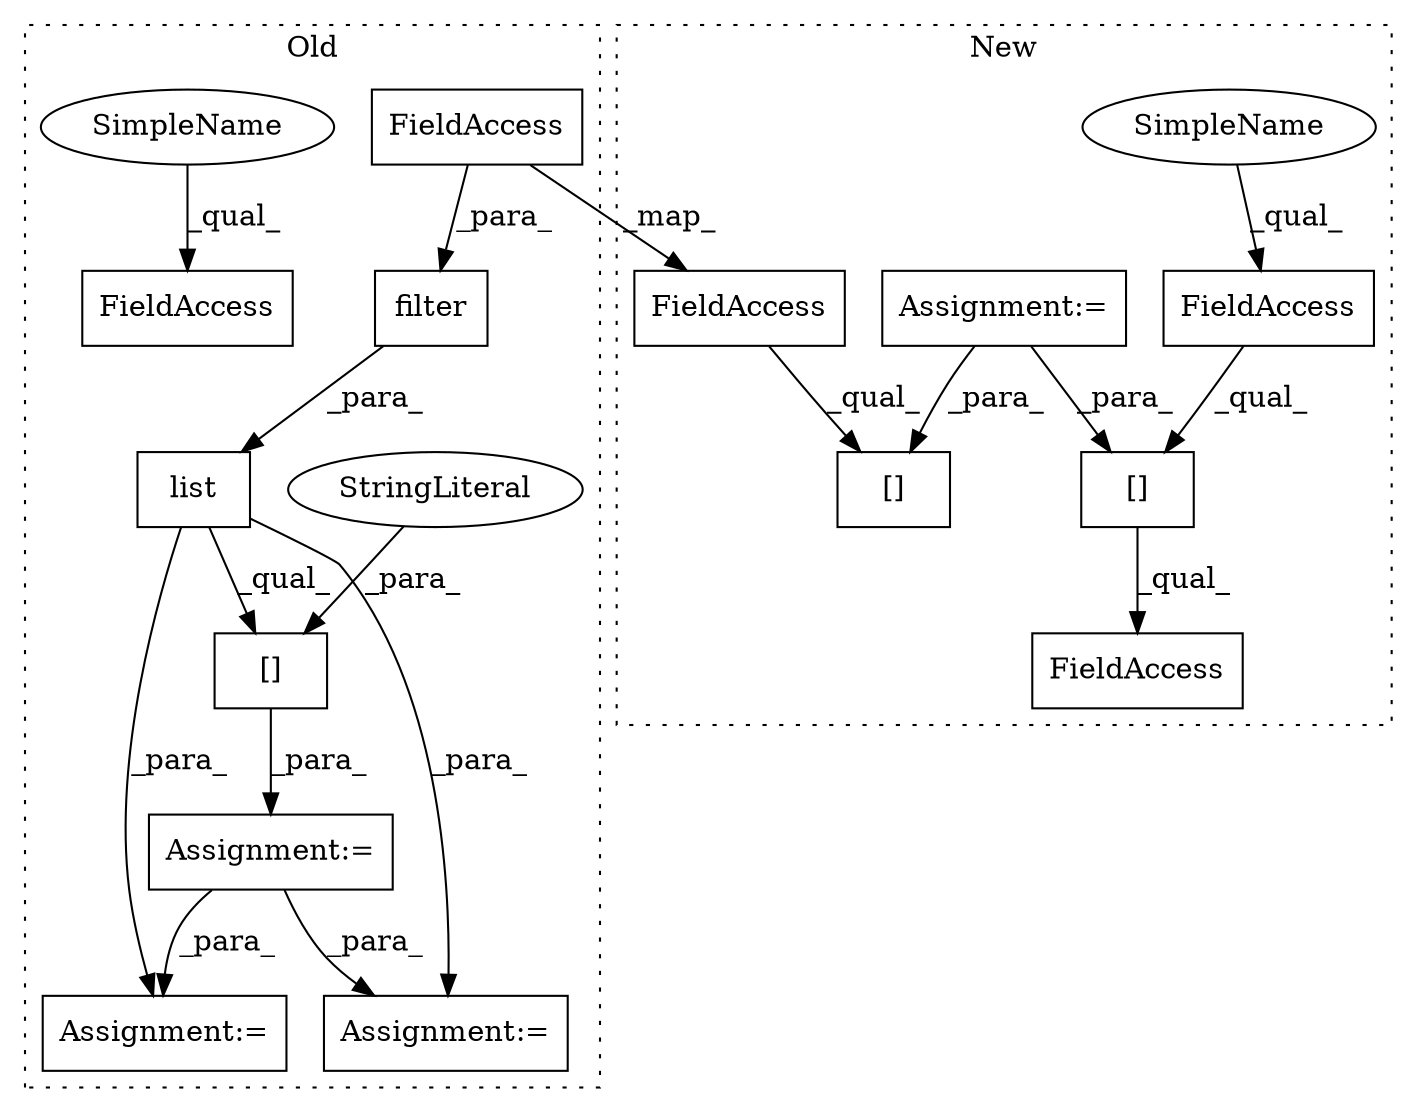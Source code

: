 digraph G {
subgraph cluster0 {
1 [label="filter" a="32" s="1437,1484" l="7,1" shape="box"];
3 [label="Assignment:=" a="7" s="1431" l="1" shape="box"];
4 [label="Assignment:=" a="7" s="1971" l="1" shape="box"];
6 [label="list" a="32" s="1432,1485" l="5,1" shape="box"];
8 [label="[]" a="2" s="1432,1505" l="55,1" shape="box"];
9 [label="StringLiteral" a="45" s="1487" l="18" shape="ellipse"];
11 [label="FieldAccess" a="22" s="1468" l="16" shape="box"];
13 [label="FieldAccess" a="22" s="1941" l="17" shape="box"];
15 [label="Assignment:=" a="7" s="1940" l="1" shape="box"];
16 [label="SimpleName" a="42" s="1941" l="5" shape="ellipse"];
label = "Old";
style="dotted";
}
subgraph cluster1 {
2 [label="[]" a="2" s="1554,1575" l="17,1" shape="box"];
5 [label="FieldAccess" a="22" s="1554" l="16" shape="box"];
7 [label="FieldAccess" a="22" s="1554" l="35" shape="box"];
10 [label="FieldAccess" a="22" s="1511" l="16" shape="box"];
12 [label="[]" a="2" s="1511,1532" l="17,1" shape="box"];
14 [label="Assignment:=" a="7" s="1025" l="1" shape="box"];
17 [label="SimpleName" a="42" s="1554" l="5" shape="ellipse"];
label = "New";
style="dotted";
}
1 -> 6 [label="_para_"];
2 -> 7 [label="_qual_"];
3 -> 15 [label="_para_"];
3 -> 4 [label="_para_"];
5 -> 2 [label="_qual_"];
6 -> 8 [label="_qual_"];
6 -> 4 [label="_para_"];
6 -> 15 [label="_para_"];
8 -> 3 [label="_para_"];
9 -> 8 [label="_para_"];
10 -> 12 [label="_qual_"];
11 -> 10 [label="_map_"];
11 -> 1 [label="_para_"];
14 -> 2 [label="_para_"];
14 -> 12 [label="_para_"];
16 -> 13 [label="_qual_"];
17 -> 5 [label="_qual_"];
}